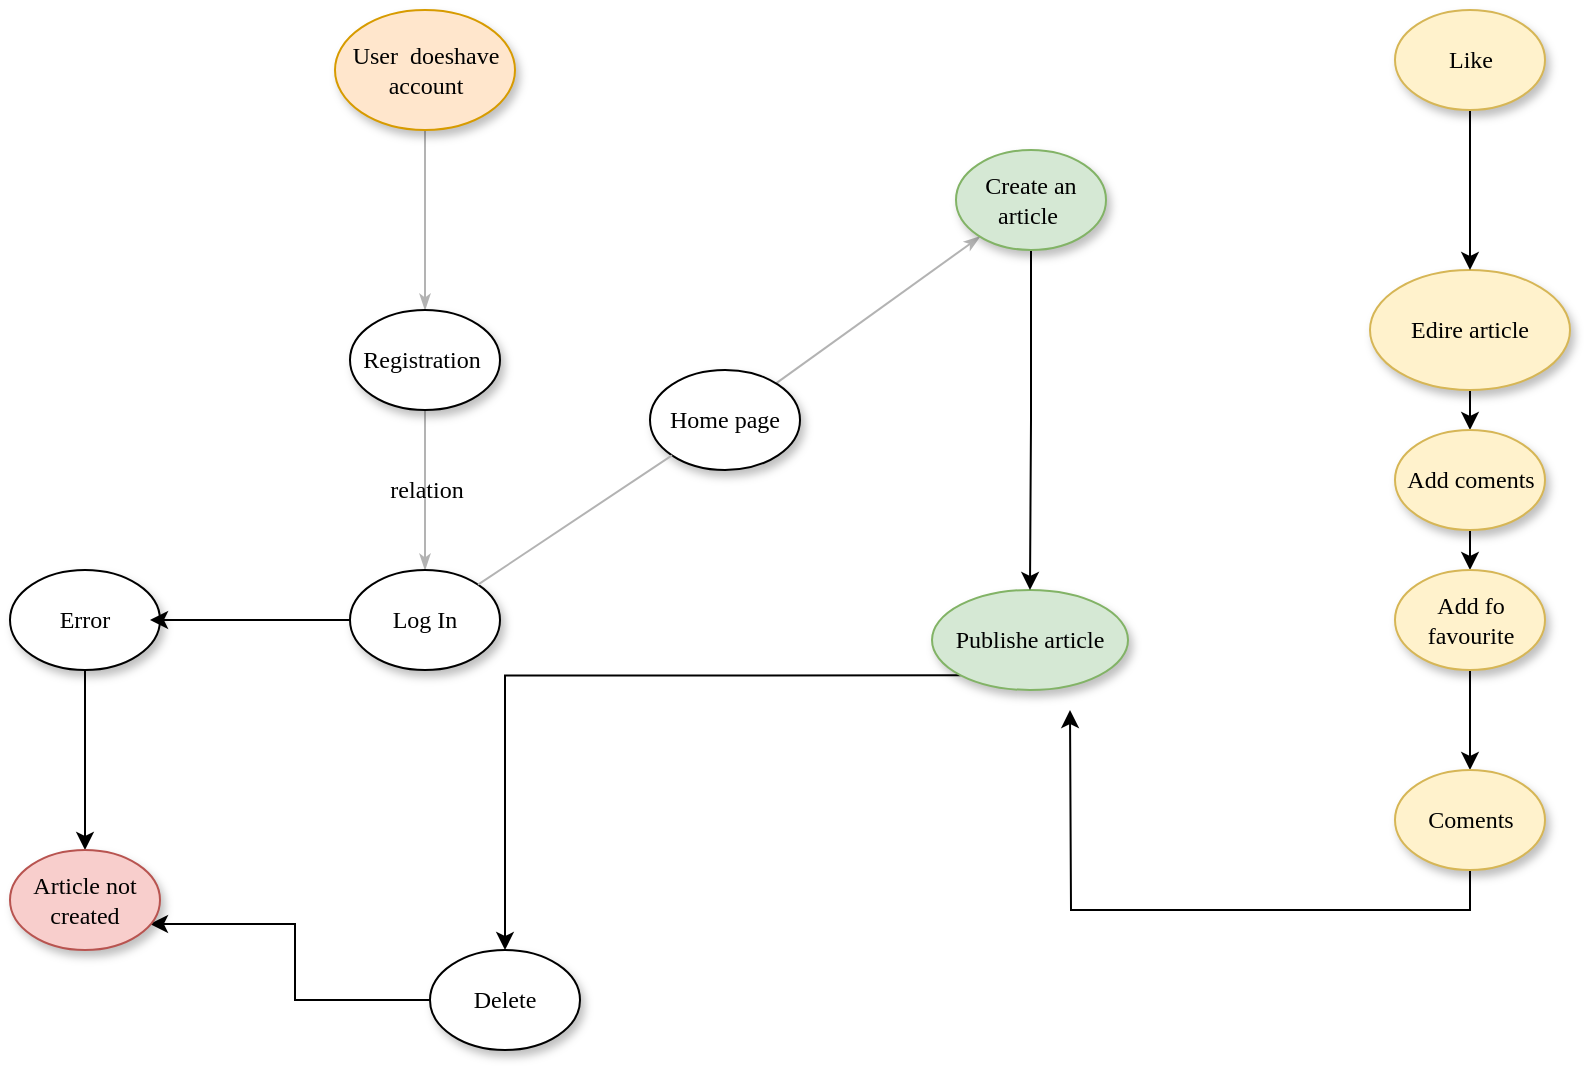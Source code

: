 <mxfile version="14.8.2" type="github">
  <diagram name="Page-1" id="42789a77-a242-8287-6e28-9cd8cfd52e62">
    <mxGraphModel dx="1394" dy="678" grid="1" gridSize="10" guides="1" tooltips="1" connect="1" arrows="1" fold="1" page="1" pageScale="1" pageWidth="1100" pageHeight="850" background="none" math="0" shadow="0">
      <root>
        <mxCell id="0" />
        <mxCell id="1" parent="0" />
        <mxCell id="1ea317790d2ca983-13" value="" style="edgeStyle=none;rounded=1;html=1;labelBackgroundColor=none;startArrow=none;startFill=0;startSize=5;endArrow=classicThin;endFill=1;endSize=5;jettySize=auto;orthogonalLoop=1;strokeColor=#B3B3B3;strokeWidth=1;fontFamily=Verdana;fontSize=12" parent="1" source="1ea317790d2ca983-1" target="1ea317790d2ca983-9" edge="1">
          <mxGeometry relative="1" as="geometry" />
        </mxCell>
        <mxCell id="1ea317790d2ca983-1" value="User &amp;nbsp;doeshave account&lt;br&gt;" style="ellipse;whiteSpace=wrap;html=1;rounded=0;shadow=1;comic=0;labelBackgroundColor=none;strokeWidth=1;fontFamily=Verdana;fontSize=12;align=center;fillColor=#ffe6cc;strokeColor=#d79b00;" parent="1" vertex="1">
          <mxGeometry x="202.5" y="40" width="90" height="60" as="geometry" />
        </mxCell>
        <mxCell id="3UtUdjkn-TYqCKA-b3Fa-4" style="edgeStyle=orthogonalEdgeStyle;rounded=0;orthogonalLoop=1;jettySize=auto;html=1;exitX=0.5;exitY=1;exitDx=0;exitDy=0;entryX=0.5;entryY=0;entryDx=0;entryDy=0;" edge="1" parent="1" source="1ea317790d2ca983-2" target="1ea317790d2ca983-6">
          <mxGeometry relative="1" as="geometry" />
        </mxCell>
        <mxCell id="1ea317790d2ca983-2" value="Error" style="ellipse;whiteSpace=wrap;html=1;rounded=0;shadow=1;comic=0;labelBackgroundColor=none;strokeWidth=1;fontFamily=Verdana;fontSize=12;align=center;" parent="1" vertex="1">
          <mxGeometry x="40" y="320" width="75" height="50" as="geometry" />
        </mxCell>
        <mxCell id="3UtUdjkn-TYqCKA-b3Fa-12" style="edgeStyle=orthogonalEdgeStyle;rounded=0;orthogonalLoop=1;jettySize=auto;html=1;exitX=1;exitY=0.5;exitDx=0;exitDy=0;" edge="1" parent="1" source="1ea317790d2ca983-4">
          <mxGeometry relative="1" as="geometry">
            <mxPoint x="810" y="195" as="targetPoint" />
          </mxGeometry>
        </mxCell>
        <mxCell id="3UtUdjkn-TYqCKA-b3Fa-15" style="edgeStyle=orthogonalEdgeStyle;rounded=0;orthogonalLoop=1;jettySize=auto;html=1;exitX=0.5;exitY=1;exitDx=0;exitDy=0;entryX=0.5;entryY=0;entryDx=0;entryDy=0;" edge="1" parent="1" source="1ea317790d2ca983-4" target="1ea317790d2ca983-7">
          <mxGeometry relative="1" as="geometry" />
        </mxCell>
        <mxCell id="1ea317790d2ca983-4" value="Edire article" style="ellipse;whiteSpace=wrap;html=1;rounded=0;shadow=1;comic=0;labelBackgroundColor=none;strokeWidth=1;fontFamily=Verdana;fontSize=12;align=center;fillColor=#fff2cc;strokeColor=#d6b656;" parent="1" vertex="1">
          <mxGeometry x="720" y="170" width="100" height="60" as="geometry" />
        </mxCell>
        <mxCell id="3UtUdjkn-TYqCKA-b3Fa-20" style="edgeStyle=orthogonalEdgeStyle;rounded=0;orthogonalLoop=1;jettySize=auto;html=1;exitX=0;exitY=0.5;exitDx=0;exitDy=0;entryX=0.933;entryY=0.74;entryDx=0;entryDy=0;entryPerimeter=0;" edge="1" parent="1" source="1ea317790d2ca983-5" target="1ea317790d2ca983-6">
          <mxGeometry relative="1" as="geometry" />
        </mxCell>
        <mxCell id="1ea317790d2ca983-5" value="Delete&lt;br&gt;" style="ellipse;whiteSpace=wrap;html=1;rounded=0;shadow=1;comic=0;labelBackgroundColor=none;strokeWidth=1;fontFamily=Verdana;fontSize=12;align=center;" parent="1" vertex="1">
          <mxGeometry x="250" y="510" width="75" height="50" as="geometry" />
        </mxCell>
        <mxCell id="1ea317790d2ca983-6" value="Article not created" style="ellipse;whiteSpace=wrap;html=1;rounded=0;shadow=1;comic=0;labelBackgroundColor=none;strokeWidth=1;fontFamily=Verdana;fontSize=12;align=center;fillColor=#f8cecc;strokeColor=#b85450;" parent="1" vertex="1">
          <mxGeometry x="40" y="460" width="75" height="50" as="geometry" />
        </mxCell>
        <mxCell id="3UtUdjkn-TYqCKA-b3Fa-16" style="edgeStyle=orthogonalEdgeStyle;rounded=0;orthogonalLoop=1;jettySize=auto;html=1;exitX=0.5;exitY=1;exitDx=0;exitDy=0;entryX=0.5;entryY=0;entryDx=0;entryDy=0;" edge="1" parent="1" source="1ea317790d2ca983-7" target="3UtUdjkn-TYqCKA-b3Fa-11">
          <mxGeometry relative="1" as="geometry" />
        </mxCell>
        <mxCell id="1ea317790d2ca983-7" value="Add coments" style="ellipse;whiteSpace=wrap;html=1;rounded=0;shadow=1;comic=0;labelBackgroundColor=none;strokeWidth=1;fontFamily=Verdana;fontSize=12;align=center;fillColor=#fff2cc;strokeColor=#d6b656;" parent="1" vertex="1">
          <mxGeometry x="732.5" y="250" width="75" height="50" as="geometry" />
        </mxCell>
        <mxCell id="3UtUdjkn-TYqCKA-b3Fa-19" style="edgeStyle=orthogonalEdgeStyle;rounded=0;orthogonalLoop=1;jettySize=auto;html=1;exitX=0;exitY=1;exitDx=0;exitDy=0;" edge="1" parent="1" source="1ea317790d2ca983-8" target="1ea317790d2ca983-5">
          <mxGeometry relative="1" as="geometry" />
        </mxCell>
        <mxCell id="1ea317790d2ca983-8" value="Publishe article&lt;br&gt;" style="ellipse;whiteSpace=wrap;html=1;rounded=0;shadow=1;comic=0;labelBackgroundColor=none;strokeWidth=1;fontFamily=Verdana;fontSize=12;align=center;fillColor=#d5e8d4;strokeColor=#82b366;" parent="1" vertex="1">
          <mxGeometry x="501" y="330" width="98" height="50" as="geometry" />
        </mxCell>
        <mxCell id="1ea317790d2ca983-19" value="relation" style="edgeStyle=none;rounded=1;html=1;labelBackgroundColor=none;startArrow=none;startFill=0;startSize=5;endArrow=classicThin;endFill=1;endSize=5;jettySize=auto;orthogonalLoop=1;strokeColor=#B3B3B3;strokeWidth=1;fontFamily=Verdana;fontSize=12" parent="1" source="1ea317790d2ca983-9" target="1ea317790d2ca983-10" edge="1">
          <mxGeometry relative="1" as="geometry" />
        </mxCell>
        <mxCell id="1ea317790d2ca983-9" value="Registration&amp;nbsp;" style="ellipse;whiteSpace=wrap;html=1;rounded=0;shadow=1;comic=0;labelBackgroundColor=none;strokeWidth=1;fontFamily=Verdana;fontSize=12;align=center;" parent="1" vertex="1">
          <mxGeometry x="210" y="190" width="75" height="50" as="geometry" />
        </mxCell>
        <mxCell id="1ea317790d2ca983-20" value="" style="edgeStyle=none;rounded=1;html=1;labelBackgroundColor=none;startArrow=none;startFill=0;startSize=5;endArrow=classicThin;endFill=1;endSize=5;jettySize=auto;orthogonalLoop=1;strokeColor=#B3B3B3;strokeWidth=1;fontFamily=Verdana;fontSize=12" parent="1" source="1ea317790d2ca983-3" target="1ea317790d2ca983-11" edge="1">
          <mxGeometry relative="1" as="geometry">
            <Array as="points" />
          </mxGeometry>
        </mxCell>
        <mxCell id="3UtUdjkn-TYqCKA-b3Fa-1" style="edgeStyle=orthogonalEdgeStyle;rounded=0;orthogonalLoop=1;jettySize=auto;html=1;exitX=0;exitY=0.5;exitDx=0;exitDy=0;" edge="1" parent="1" source="1ea317790d2ca983-10">
          <mxGeometry relative="1" as="geometry">
            <mxPoint x="110" y="345" as="targetPoint" />
          </mxGeometry>
        </mxCell>
        <mxCell id="1ea317790d2ca983-10" value="Log In" style="ellipse;whiteSpace=wrap;html=1;rounded=0;shadow=1;comic=0;labelBackgroundColor=none;strokeWidth=1;fontFamily=Verdana;fontSize=12;align=center;" parent="1" vertex="1">
          <mxGeometry x="210" y="320" width="75" height="50" as="geometry" />
        </mxCell>
        <mxCell id="3UtUdjkn-TYqCKA-b3Fa-3" style="edgeStyle=orthogonalEdgeStyle;rounded=0;orthogonalLoop=1;jettySize=auto;html=1;exitX=0.5;exitY=1;exitDx=0;exitDy=0;entryX=0.5;entryY=0;entryDx=0;entryDy=0;" edge="1" parent="1" source="1ea317790d2ca983-11" target="1ea317790d2ca983-8">
          <mxGeometry relative="1" as="geometry" />
        </mxCell>
        <mxCell id="1ea317790d2ca983-11" value="Create an article&amp;nbsp;&lt;br&gt;" style="ellipse;whiteSpace=wrap;html=1;rounded=0;shadow=1;comic=0;labelBackgroundColor=none;strokeWidth=1;fontFamily=Verdana;fontSize=12;align=center;fillColor=#d5e8d4;strokeColor=#82b366;" parent="1" vertex="1">
          <mxGeometry x="513" y="110" width="75" height="50" as="geometry" />
        </mxCell>
        <mxCell id="1ea317790d2ca983-3" value="Home page" style="ellipse;whiteSpace=wrap;html=1;rounded=0;shadow=1;comic=0;labelBackgroundColor=none;strokeWidth=1;fontFamily=Verdana;fontSize=12;align=center;" parent="1" vertex="1">
          <mxGeometry x="360" y="220" width="75" height="50" as="geometry" />
        </mxCell>
        <mxCell id="3UtUdjkn-TYqCKA-b3Fa-5" value="" style="edgeStyle=none;rounded=1;html=1;labelBackgroundColor=none;startArrow=none;startFill=0;startSize=5;endArrow=none;endFill=1;endSize=5;jettySize=auto;orthogonalLoop=1;strokeColor=#B3B3B3;strokeWidth=1;fontFamily=Verdana;fontSize=12" edge="1" parent="1" source="1ea317790d2ca983-10" target="1ea317790d2ca983-3">
          <mxGeometry relative="1" as="geometry">
            <mxPoint x="273.566" y="327.027" as="sourcePoint" />
            <mxPoint x="524.503" y="153.018" as="targetPoint" />
            <Array as="points" />
          </mxGeometry>
        </mxCell>
        <mxCell id="3UtUdjkn-TYqCKA-b3Fa-14" style="edgeStyle=orthogonalEdgeStyle;rounded=0;orthogonalLoop=1;jettySize=auto;html=1;exitX=0.5;exitY=1;exitDx=0;exitDy=0;entryX=0.5;entryY=0;entryDx=0;entryDy=0;" edge="1" parent="1" source="3UtUdjkn-TYqCKA-b3Fa-10" target="1ea317790d2ca983-4">
          <mxGeometry relative="1" as="geometry" />
        </mxCell>
        <mxCell id="3UtUdjkn-TYqCKA-b3Fa-10" value="Like" style="ellipse;whiteSpace=wrap;html=1;rounded=0;shadow=1;comic=0;labelBackgroundColor=none;strokeWidth=1;fontFamily=Verdana;fontSize=12;align=center;fillColor=#fff2cc;strokeColor=#d6b656;" vertex="1" parent="1">
          <mxGeometry x="732.5" y="40" width="75" height="50" as="geometry" />
        </mxCell>
        <mxCell id="3UtUdjkn-TYqCKA-b3Fa-17" style="edgeStyle=orthogonalEdgeStyle;rounded=0;orthogonalLoop=1;jettySize=auto;html=1;exitX=0.5;exitY=1;exitDx=0;exitDy=0;entryX=0.5;entryY=0;entryDx=0;entryDy=0;" edge="1" parent="1" source="3UtUdjkn-TYqCKA-b3Fa-11" target="3UtUdjkn-TYqCKA-b3Fa-13">
          <mxGeometry relative="1" as="geometry" />
        </mxCell>
        <mxCell id="3UtUdjkn-TYqCKA-b3Fa-11" value="Add fo favourite&lt;br&gt;" style="ellipse;whiteSpace=wrap;html=1;rounded=0;shadow=1;comic=0;labelBackgroundColor=none;strokeWidth=1;fontFamily=Verdana;fontSize=12;align=center;fillColor=#fff2cc;strokeColor=#d6b656;" vertex="1" parent="1">
          <mxGeometry x="732.5" y="320" width="75" height="50" as="geometry" />
        </mxCell>
        <mxCell id="3UtUdjkn-TYqCKA-b3Fa-21" style="edgeStyle=orthogonalEdgeStyle;rounded=0;orthogonalLoop=1;jettySize=auto;html=1;exitX=0.5;exitY=1;exitDx=0;exitDy=0;" edge="1" parent="1" source="3UtUdjkn-TYqCKA-b3Fa-13">
          <mxGeometry relative="1" as="geometry">
            <mxPoint x="570" y="390" as="targetPoint" />
          </mxGeometry>
        </mxCell>
        <mxCell id="3UtUdjkn-TYqCKA-b3Fa-13" value="Coments" style="ellipse;whiteSpace=wrap;html=1;rounded=0;shadow=1;comic=0;labelBackgroundColor=none;strokeWidth=1;fontFamily=Verdana;fontSize=12;align=center;fillColor=#fff2cc;strokeColor=#d6b656;" vertex="1" parent="1">
          <mxGeometry x="732.5" y="420" width="75" height="50" as="geometry" />
        </mxCell>
      </root>
    </mxGraphModel>
  </diagram>
</mxfile>
